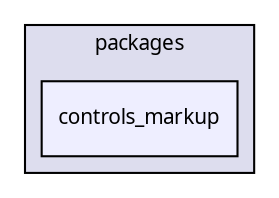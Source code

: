 digraph "packages/gui/packages/controls_markup/" {
  compound=true
  node [ fontsize="10", fontname="FreeSans.ttf"];
  edge [ labelfontsize="10", labelfontname="FreeSans.ttf"];
  subgraph clusterdir_22da140b0ceba9af8df63b75c08d8cba {
    graph [ bgcolor="#ddddee", pencolor="black", label="packages" fontname="FreeSans.ttf", fontsize="10", URL="dir_22da140b0ceba9af8df63b75c08d8cba.html"]
  dir_e4f103446ceb05a467f3b2dd3e685368 [shape=box, label="controls_markup", style="filled", fillcolor="#eeeeff", pencolor="black", URL="dir_e4f103446ceb05a467f3b2dd3e685368.html"];
  }
}
